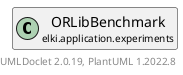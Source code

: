 @startuml
    remove .*\.(Instance|Par|Parameterizer|Factory)$
    set namespaceSeparator none
    hide empty fields
    hide empty methods

    class "<size:14>ORLibBenchmark.Par\n<size:10>elki.application.experiments" as elki.application.experiments.ORLibBenchmark.Par<O> [[ORLibBenchmark.Par.html]] {
        {static} +FILE_ID: OptionID
        {static} +SHUFFLE_ID: OptionID
        -file: URI
        -alg: Class<? extends ClusteringAlgorithm<?>>
        -init: KMedoidsInitialization<DBID>
        ~k: int
        ~rnd: RandomFactory
        +configure(Parameterization): void
        +make(): ORLibBenchmark
    }

    abstract class "<size:14>AbstractApplication.Par\n<size:10>elki.application" as elki.application.AbstractApplication.Par [[../AbstractApplication.Par.html]] {
        {abstract} +make(): AbstractApplication
    }
    class "<size:14>ORLibBenchmark\n<size:10>elki.application.experiments" as elki.application.experiments.ORLibBenchmark [[ORLibBenchmark.html]]

    elki.application.AbstractApplication.Par <|-- elki.application.experiments.ORLibBenchmark.Par
    elki.application.experiments.ORLibBenchmark +-- elki.application.experiments.ORLibBenchmark.Par

    center footer UMLDoclet 2.0.19, PlantUML 1.2022.8
@enduml
